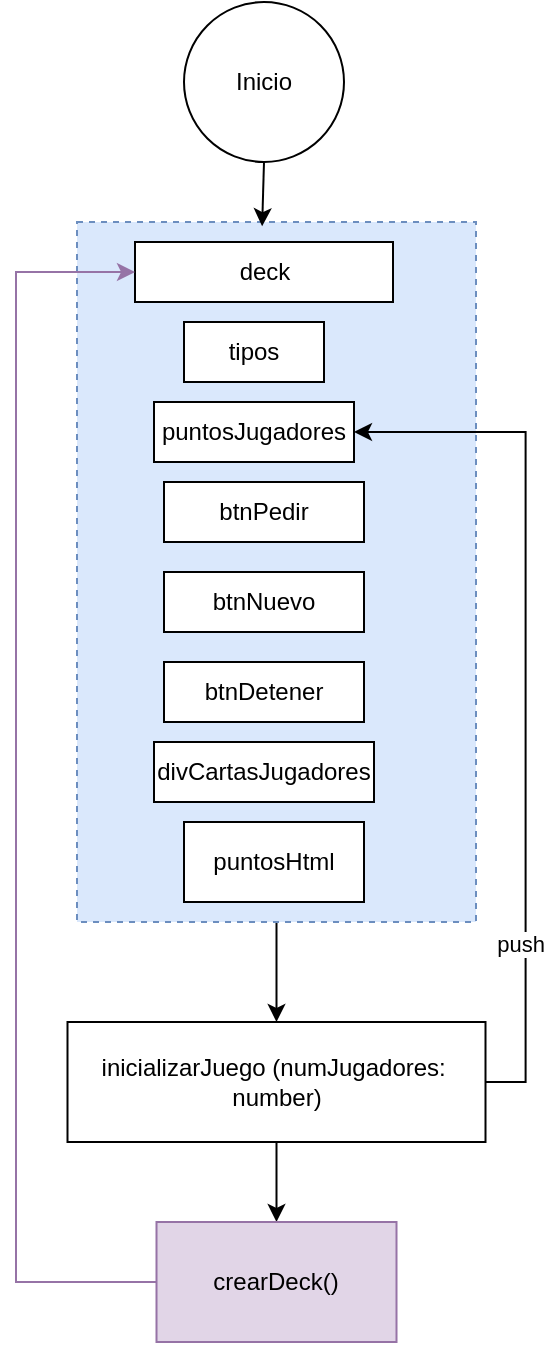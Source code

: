 <mxfile version="24.9.1" pages="2">
  <diagram name="Juego" id="6boXnv_1XRSiG8jzVmj7">
    <mxGraphModel dx="1018" dy="1131" grid="1" gridSize="10" guides="1" tooltips="1" connect="1" arrows="1" fold="1" page="1" pageScale="1" pageWidth="827" pageHeight="1169" math="0" shadow="0">
      <root>
        <mxCell id="0" />
        <mxCell id="1" parent="0" />
        <mxCell id="mPKbRiuD4zLZ6BCGhZId-13" style="edgeStyle=orthogonalEdgeStyle;rounded=0;orthogonalLoop=1;jettySize=auto;html=1;exitX=0.5;exitY=1;exitDx=0;exitDy=0;entryX=0.5;entryY=0;entryDx=0;entryDy=0;" edge="1" parent="1" source="mPKbRiuD4zLZ6BCGhZId-11" target="bhysotZRhU06Bv4Wpmnk-7">
          <mxGeometry relative="1" as="geometry" />
        </mxCell>
        <mxCell id="mPKbRiuD4zLZ6BCGhZId-11" value="" style="rounded=0;whiteSpace=wrap;html=1;dashed=1;fillColor=#dae8fc;strokeColor=#6c8ebf;" vertex="1" parent="1">
          <mxGeometry x="320.5" y="480" width="199.5" height="350" as="geometry" />
        </mxCell>
        <mxCell id="bhysotZRhU06Bv4Wpmnk-1" value="Inicio" style="ellipse;whiteSpace=wrap;html=1;aspect=fixed;" vertex="1" parent="1">
          <mxGeometry x="374" y="370" width="80" height="80" as="geometry" />
        </mxCell>
        <mxCell id="bhysotZRhU06Bv4Wpmnk-2" value="deck" style="rounded=0;whiteSpace=wrap;html=1;" vertex="1" parent="1">
          <mxGeometry x="349.5" y="490" width="129" height="30" as="geometry" />
        </mxCell>
        <mxCell id="bhysotZRhU06Bv4Wpmnk-10" style="edgeStyle=orthogonalEdgeStyle;rounded=0;orthogonalLoop=1;jettySize=auto;html=1;exitX=0.5;exitY=1;exitDx=0;exitDy=0;entryX=0.5;entryY=0;entryDx=0;entryDy=0;" edge="1" parent="1" source="bhysotZRhU06Bv4Wpmnk-7" target="bhysotZRhU06Bv4Wpmnk-9">
          <mxGeometry relative="1" as="geometry" />
        </mxCell>
        <mxCell id="PhaqDXGc-kTLJ-KHM60n-2" style="edgeStyle=orthogonalEdgeStyle;rounded=0;orthogonalLoop=1;jettySize=auto;html=1;exitX=1;exitY=0.5;exitDx=0;exitDy=0;entryX=1;entryY=0.5;entryDx=0;entryDy=0;" edge="1" parent="1" source="bhysotZRhU06Bv4Wpmnk-7" target="mPKbRiuD4zLZ6BCGhZId-3">
          <mxGeometry relative="1" as="geometry" />
        </mxCell>
        <mxCell id="PhaqDXGc-kTLJ-KHM60n-3" value="push" style="edgeLabel;html=1;align=center;verticalAlign=middle;resizable=0;points=[];" vertex="1" connectable="0" parent="PhaqDXGc-kTLJ-KHM60n-2">
          <mxGeometry x="-0.587" y="3" relative="1" as="geometry">
            <mxPoint as="offset" />
          </mxGeometry>
        </mxCell>
        <mxCell id="bhysotZRhU06Bv4Wpmnk-7" value="inicializarJuego (numJugadores:&amp;nbsp; number)" style="rounded=0;whiteSpace=wrap;html=1;" vertex="1" parent="1">
          <mxGeometry x="315.75" y="880" width="209" height="60" as="geometry" />
        </mxCell>
        <mxCell id="mPKbRiuD4zLZ6BCGhZId-14" style="edgeStyle=orthogonalEdgeStyle;rounded=0;orthogonalLoop=1;jettySize=auto;html=1;exitX=0;exitY=0.5;exitDx=0;exitDy=0;entryX=0;entryY=0.5;entryDx=0;entryDy=0;fillColor=#e1d5e7;strokeColor=#9673a6;" edge="1" parent="1" source="bhysotZRhU06Bv4Wpmnk-9" target="bhysotZRhU06Bv4Wpmnk-2">
          <mxGeometry relative="1" as="geometry">
            <Array as="points">
              <mxPoint x="290" y="1010" />
              <mxPoint x="290" y="505" />
            </Array>
          </mxGeometry>
        </mxCell>
        <mxCell id="bhysotZRhU06Bv4Wpmnk-9" value="crearDeck()" style="rounded=0;whiteSpace=wrap;html=1;fillColor=#e1d5e7;strokeColor=#9673a6;" vertex="1" parent="1">
          <mxGeometry x="360.25" y="980" width="120" height="60" as="geometry" />
        </mxCell>
        <mxCell id="mPKbRiuD4zLZ6BCGhZId-1" value="&lt;div&gt;tipos&lt;/div&gt;" style="rounded=0;whiteSpace=wrap;html=1;" vertex="1" parent="1">
          <mxGeometry x="374" y="530" width="70" height="30" as="geometry" />
        </mxCell>
        <mxCell id="mPKbRiuD4zLZ6BCGhZId-2" value="&lt;div&gt;puntosHtml&lt;/div&gt;" style="rounded=0;whiteSpace=wrap;html=1;" vertex="1" parent="1">
          <mxGeometry x="374" y="780" width="90" height="40" as="geometry" />
        </mxCell>
        <mxCell id="mPKbRiuD4zLZ6BCGhZId-3" value="puntosJugadores" style="rounded=0;whiteSpace=wrap;html=1;" vertex="1" parent="1">
          <mxGeometry x="359" y="570" width="100" height="30" as="geometry" />
        </mxCell>
        <mxCell id="mPKbRiuD4zLZ6BCGhZId-5" value="&lt;div&gt;btnPedir&lt;/div&gt;" style="rounded=0;whiteSpace=wrap;html=1;" vertex="1" parent="1">
          <mxGeometry x="364" y="610" width="100" height="30" as="geometry" />
        </mxCell>
        <mxCell id="mPKbRiuD4zLZ6BCGhZId-6" value="&lt;div&gt;btnNuevo&lt;/div&gt;" style="rounded=0;whiteSpace=wrap;html=1;" vertex="1" parent="1">
          <mxGeometry x="364" y="655" width="100" height="30" as="geometry" />
        </mxCell>
        <mxCell id="mPKbRiuD4zLZ6BCGhZId-7" value="&lt;div&gt;btnDetener&lt;/div&gt;" style="rounded=0;whiteSpace=wrap;html=1;" vertex="1" parent="1">
          <mxGeometry x="364" y="700" width="100" height="30" as="geometry" />
        </mxCell>
        <mxCell id="mPKbRiuD4zLZ6BCGhZId-8" value="divCartasJugadores" style="rounded=0;whiteSpace=wrap;html=1;" vertex="1" parent="1">
          <mxGeometry x="359" y="740" width="110" height="30" as="geometry" />
        </mxCell>
        <mxCell id="mPKbRiuD4zLZ6BCGhZId-12" style="edgeStyle=orthogonalEdgeStyle;rounded=0;orthogonalLoop=1;jettySize=auto;html=1;exitX=0.5;exitY=1;exitDx=0;exitDy=0;entryX=0.464;entryY=0.006;entryDx=0;entryDy=0;entryPerimeter=0;" edge="1" parent="1" source="bhysotZRhU06Bv4Wpmnk-1" target="mPKbRiuD4zLZ6BCGhZId-11">
          <mxGeometry relative="1" as="geometry" />
        </mxCell>
      </root>
    </mxGraphModel>
  </diagram>
  <diagram id="lbmodaY3aUg4p9wVx9Jg" name="crearDeck()">
    <mxGraphModel dx="1018" dy="1131" grid="1" gridSize="10" guides="1" tooltips="1" connect="1" arrows="1" fold="1" page="1" pageScale="1" pageWidth="827" pageHeight="1169" math="0" shadow="0">
      <root>
        <mxCell id="0" />
        <mxCell id="1" parent="0" />
        <mxCell id="jUEvc6HEj0WOldkkIvr5-3" style="edgeStyle=orthogonalEdgeStyle;rounded=0;orthogonalLoop=1;jettySize=auto;html=1;exitX=0.5;exitY=1;exitDx=0;exitDy=0;entryX=0.5;entryY=0;entryDx=0;entryDy=0;" edge="1" parent="1" source="jUEvc6HEj0WOldkkIvr5-1" target="jUEvc6HEj0WOldkkIvr5-2">
          <mxGeometry relative="1" as="geometry" />
        </mxCell>
        <mxCell id="jUEvc6HEj0WOldkkIvr5-1" value="Inicio" style="ellipse;whiteSpace=wrap;html=1;aspect=fixed;" vertex="1" parent="1">
          <mxGeometry x="290" y="260" width="80" height="80" as="geometry" />
        </mxCell>
        <mxCell id="jUEvc6HEj0WOldkkIvr5-5" style="edgeStyle=orthogonalEdgeStyle;rounded=0;orthogonalLoop=1;jettySize=auto;html=1;exitX=0.5;exitY=1;exitDx=0;exitDy=0;entryX=0.5;entryY=0;entryDx=0;entryDy=0;" edge="1" parent="1" source="jUEvc6HEj0WOldkkIvr5-2" target="jUEvc6HEj0WOldkkIvr5-4">
          <mxGeometry relative="1" as="geometry" />
        </mxCell>
        <mxCell id="jUEvc6HEj0WOldkkIvr5-2" value="deck:&amp;nbsp; String[]" style="rounded=0;whiteSpace=wrap;html=1;" vertex="1" parent="1">
          <mxGeometry x="270" y="380" width="120" height="60" as="geometry" />
        </mxCell>
        <mxCell id="m_uklV4KuEjqdbeKCULK-19" style="edgeStyle=orthogonalEdgeStyle;rounded=0;orthogonalLoop=1;jettySize=auto;html=1;exitX=0.5;exitY=1;exitDx=0;exitDy=0;entryX=0.5;entryY=0;entryDx=0;entryDy=0;" edge="1" parent="1" source="jUEvc6HEj0WOldkkIvr5-4" target="m_uklV4KuEjqdbeKCULK-16">
          <mxGeometry relative="1" as="geometry" />
        </mxCell>
        <mxCell id="jUEvc6HEj0WOldkkIvr5-4" value="Desde i = 2&lt;div&gt;Hasta i &amp;lt;=10&lt;/div&gt;&lt;div&gt;Incrementando i&lt;/div&gt;" style="shape=hexagon;perimeter=hexagonPerimeter2;whiteSpace=wrap;html=1;fixedSize=1;" vertex="1" parent="1">
          <mxGeometry x="270" y="490" width="120" height="80" as="geometry" />
        </mxCell>
        <mxCell id="m_uklV4KuEjqdbeKCULK-20" style="edgeStyle=orthogonalEdgeStyle;rounded=0;orthogonalLoop=1;jettySize=auto;html=1;exitX=1;exitY=0.5;exitDx=0;exitDy=0;entryX=1;entryY=0.5;entryDx=0;entryDy=0;fillColor=#d5e8d4;strokeColor=#82b366;" edge="1" parent="1" source="m_uklV4KuEjqdbeKCULK-16" target="jUEvc6HEj0WOldkkIvr5-4">
          <mxGeometry relative="1" as="geometry" />
        </mxCell>
        <mxCell id="m_uklV4KuEjqdbeKCULK-50" style="edgeStyle=orthogonalEdgeStyle;rounded=0;orthogonalLoop=1;jettySize=auto;html=1;exitX=0;exitY=0.5;exitDx=0;exitDy=0;entryX=0;entryY=0.5;entryDx=0;entryDy=0;fillColor=#d5e8d4;strokeColor=#82b366;" edge="1" parent="1" source="m_uklV4KuEjqdbeKCULK-16" target="jUEvc6HEj0WOldkkIvr5-2">
          <mxGeometry relative="1" as="geometry" />
        </mxCell>
        <mxCell id="m_uklV4KuEjqdbeKCULK-77" style="edgeStyle=orthogonalEdgeStyle;rounded=0;orthogonalLoop=1;jettySize=auto;html=1;exitX=0.5;exitY=1;exitDx=0;exitDy=0;entryX=0.5;entryY=0;entryDx=0;entryDy=0;" edge="1" parent="1" source="m_uklV4KuEjqdbeKCULK-16" target="m_uklV4KuEjqdbeKCULK-76">
          <mxGeometry relative="1" as="geometry" />
        </mxCell>
        <mxCell id="m_uklV4KuEjqdbeKCULK-16" value="tipos" style="rounded=0;whiteSpace=wrap;html=1;fillColor=#d5e8d4;strokeColor=#82b366;" vertex="1" parent="1">
          <mxGeometry x="270" y="585" width="120" height="60" as="geometry" />
        </mxCell>
        <mxCell id="m_uklV4KuEjqdbeKCULK-22" style="edgeStyle=orthogonalEdgeStyle;rounded=0;orthogonalLoop=1;jettySize=auto;html=1;exitX=0.5;exitY=1;exitDx=0;exitDy=0;entryX=0.5;entryY=0;entryDx=0;entryDy=0;fillColor=#f8cecc;strokeColor=#b85450;" edge="1" parent="1" source="m_uklV4KuEjqdbeKCULK-23" target="m_uklV4KuEjqdbeKCULK-25">
          <mxGeometry relative="1" as="geometry" />
        </mxCell>
        <mxCell id="m_uklV4KuEjqdbeKCULK-23" value="Inicio" style="ellipse;whiteSpace=wrap;html=1;aspect=fixed;fillColor=#f8cecc;strokeColor=#b85450;" vertex="1" parent="1">
          <mxGeometry x="765" y="335" width="80" height="80" as="geometry" />
        </mxCell>
        <mxCell id="m_uklV4KuEjqdbeKCULK-24" style="edgeStyle=orthogonalEdgeStyle;rounded=0;orthogonalLoop=1;jettySize=auto;html=1;exitX=0.5;exitY=1;exitDx=0;exitDy=0;entryX=0.5;entryY=0;entryDx=0;entryDy=0;fillColor=#f8cecc;strokeColor=#b85450;" edge="1" parent="1" source="m_uklV4KuEjqdbeKCULK-25" target="m_uklV4KuEjqdbeKCULK-28">
          <mxGeometry relative="1" as="geometry" />
        </mxCell>
        <mxCell id="m_uklV4KuEjqdbeKCULK-25" value="especiales: A,J,Q,K []" style="rounded=0;whiteSpace=wrap;html=1;fillColor=#f8cecc;strokeColor=#b85450;" vertex="1" parent="1">
          <mxGeometry x="745" y="455" width="120" height="60" as="geometry" />
        </mxCell>
        <mxCell id="m_uklV4KuEjqdbeKCULK-73" style="edgeStyle=orthogonalEdgeStyle;rounded=0;orthogonalLoop=1;jettySize=auto;html=1;exitX=0.5;exitY=1;exitDx=0;exitDy=0;" edge="1" parent="1" source="m_uklV4KuEjqdbeKCULK-28" target="m_uklV4KuEjqdbeKCULK-71">
          <mxGeometry relative="1" as="geometry" />
        </mxCell>
        <mxCell id="m_uklV4KuEjqdbeKCULK-28" value="Desde&amp;nbsp; i=0&lt;div&gt;&amp;nbsp;Hasta especiales.length&lt;/div&gt;&lt;div&gt;Incrementando en i (especiales.length)&lt;/div&gt;" style="shape=hexagon;perimeter=hexagonPerimeter2;whiteSpace=wrap;html=1;fixedSize=1;fillColor=#f8cecc;strokeColor=#b85450;" vertex="1" parent="1">
          <mxGeometry x="740" y="565" width="130" height="90" as="geometry" />
        </mxCell>
        <mxCell id="m_uklV4KuEjqdbeKCULK-30" value="&lt;font color=&quot;#f1686c&quot; style=&quot;font-size: 16px;&quot;&gt;&lt;b&gt;Ciclo de &quot;especiales&quot;&lt;/b&gt;&lt;/font&gt;" style="text;html=1;align=center;verticalAlign=middle;whiteSpace=wrap;rounded=0;" vertex="1" parent="1">
          <mxGeometry x="775" y="285" width="60" height="30" as="geometry" />
        </mxCell>
        <mxCell id="m_uklV4KuEjqdbeKCULK-32" style="edgeStyle=orthogonalEdgeStyle;rounded=0;orthogonalLoop=1;jettySize=auto;html=1;exitX=0.5;exitY=1;exitDx=0;exitDy=0;entryX=0.5;entryY=0;entryDx=0;entryDy=0;fillColor=#d5e8d4;strokeColor=#82b366;" edge="1" parent="1" source="m_uklV4KuEjqdbeKCULK-33" target="m_uklV4KuEjqdbeKCULK-35">
          <mxGeometry relative="1" as="geometry" />
        </mxCell>
        <mxCell id="m_uklV4KuEjqdbeKCULK-33" value="Inicio" style="ellipse;whiteSpace=wrap;html=1;aspect=fixed;fillColor=#d5e8d4;strokeColor=#82b366;" vertex="1" parent="1">
          <mxGeometry x="540" y="330" width="80" height="80" as="geometry" />
        </mxCell>
        <mxCell id="m_uklV4KuEjqdbeKCULK-35" value="tipos: C, D, H, S []" style="rounded=0;whiteSpace=wrap;html=1;fontStyle=0;fillColor=#d5e8d4;strokeColor=#82b366;" vertex="1" parent="1">
          <mxGeometry x="520" y="450" width="120" height="60" as="geometry" />
        </mxCell>
        <mxCell id="m_uklV4KuEjqdbeKCULK-43" value="" style="edgeStyle=orthogonalEdgeStyle;rounded=0;orthogonalLoop=1;jettySize=auto;html=1;fillColor=#d5e8d4;strokeColor=#82b366;" edge="1" parent="1" source="m_uklV4KuEjqdbeKCULK-40">
          <mxGeometry relative="1" as="geometry">
            <mxPoint x="575" y="670" as="targetPoint" />
          </mxGeometry>
        </mxCell>
        <mxCell id="m_uklV4KuEjqdbeKCULK-40" value="Desde i = 0&lt;div&gt;Hasta i = array.length&lt;/div&gt;&lt;div&gt;Incrementando i (array.length)&lt;/div&gt;" style="shape=hexagon;perimeter=hexagonPerimeter2;whiteSpace=wrap;html=1;fixedSize=1;fillColor=#d5e8d4;strokeColor=#82b366;" vertex="1" parent="1">
          <mxGeometry x="510" y="540" width="130" height="90" as="geometry" />
        </mxCell>
        <mxCell id="m_uklV4KuEjqdbeKCULK-42" style="edgeStyle=orthogonalEdgeStyle;rounded=0;orthogonalLoop=1;jettySize=auto;html=1;exitX=0.5;exitY=1;exitDx=0;exitDy=0;entryX=0.554;entryY=-0.044;entryDx=0;entryDy=0;entryPerimeter=0;fillColor=#d5e8d4;strokeColor=#82b366;" edge="1" parent="1" source="m_uklV4KuEjqdbeKCULK-35" target="m_uklV4KuEjqdbeKCULK-40">
          <mxGeometry relative="1" as="geometry" />
        </mxCell>
        <mxCell id="m_uklV4KuEjqdbeKCULK-45" style="edgeStyle=orthogonalEdgeStyle;rounded=0;orthogonalLoop=1;jettySize=auto;html=1;entryX=0;entryY=0.5;entryDx=0;entryDy=0;fillColor=#d5e8d4;strokeColor=#82b366;" edge="1" parent="1" target="m_uklV4KuEjqdbeKCULK-40">
          <mxGeometry relative="1" as="geometry">
            <mxPoint x="535" y="697" as="sourcePoint" />
            <mxPoint x="470" y="612" as="targetPoint" />
            <Array as="points">
              <mxPoint x="490" y="697" />
              <mxPoint x="490" y="585" />
            </Array>
          </mxGeometry>
        </mxCell>
        <mxCell id="m_uklV4KuEjqdbeKCULK-69" style="edgeStyle=orthogonalEdgeStyle;rounded=0;orthogonalLoop=1;jettySize=auto;html=1;exitX=0.5;exitY=1;exitDx=0;exitDy=0;entryX=0.5;entryY=0;entryDx=0;entryDy=0;" edge="1" parent="1" source="m_uklV4KuEjqdbeKCULK-44" target="m_uklV4KuEjqdbeKCULK-68">
          <mxGeometry relative="1" as="geometry" />
        </mxCell>
        <mxCell id="m_uklV4KuEjqdbeKCULK-44" value="Proceso" style="ellipse;whiteSpace=wrap;html=1;aspect=fixed;fillColor=#e1d5e7;strokeColor=#9673a6;" vertex="1" parent="1">
          <mxGeometry x="535" y="670" width="80" height="80" as="geometry" />
        </mxCell>
        <mxCell id="m_uklV4KuEjqdbeKCULK-46" value="&lt;font color=&quot;#66ffb3&quot; style=&quot;font-size: 16px;&quot;&gt;&lt;b&gt;Ciclo para leer tipos&lt;/b&gt;&lt;/font&gt;" style="text;html=1;align=center;verticalAlign=middle;whiteSpace=wrap;rounded=0;" vertex="1" parent="1">
          <mxGeometry x="526" y="280" width="98" height="30" as="geometry" />
        </mxCell>
        <mxCell id="m_uklV4KuEjqdbeKCULK-53" style="edgeStyle=orthogonalEdgeStyle;rounded=0;orthogonalLoop=1;jettySize=auto;html=1;exitX=0.5;exitY=1;exitDx=0;exitDy=0;entryX=0.5;entryY=0;entryDx=0;entryDy=0;" edge="1" parent="1" source="m_uklV4KuEjqdbeKCULK-51" target="m_uklV4KuEjqdbeKCULK-52">
          <mxGeometry relative="1" as="geometry" />
        </mxCell>
        <mxCell id="m_uklV4KuEjqdbeKCULK-51" value="tipos" style="rounded=0;whiteSpace=wrap;html=1;fillColor=#d5e8d4;strokeColor=#82b366;" vertex="1" parent="1">
          <mxGeometry x="270" y="820" width="120" height="60" as="geometry" />
        </mxCell>
        <mxCell id="m_uklV4KuEjqdbeKCULK-80" style="edgeStyle=orthogonalEdgeStyle;rounded=0;orthogonalLoop=1;jettySize=auto;html=1;entryX=0;entryY=0.25;entryDx=0;entryDy=0;fillColor=#f8cecc;strokeColor=#b85450;" edge="1" parent="1" source="m_uklV4KuEjqdbeKCULK-52" target="jUEvc6HEj0WOldkkIvr5-2">
          <mxGeometry relative="1" as="geometry">
            <Array as="points">
              <mxPoint x="220" y="950" />
              <mxPoint x="220" y="395" />
            </Array>
          </mxGeometry>
        </mxCell>
        <mxCell id="m_uklV4KuEjqdbeKCULK-52" value="especiales" style="rounded=0;whiteSpace=wrap;html=1;fillColor=#f8cecc;strokeColor=#b85450;" vertex="1" parent="1">
          <mxGeometry x="270" y="920" width="120" height="60" as="geometry" />
        </mxCell>
        <mxCell id="m_uklV4KuEjqdbeKCULK-64" style="edgeStyle=orthogonalEdgeStyle;rounded=0;orthogonalLoop=1;jettySize=auto;html=1;exitX=0.5;exitY=1;exitDx=0;exitDy=0;entryX=0.5;entryY=0;entryDx=0;entryDy=0;" edge="1" parent="1" source="m_uklV4KuEjqdbeKCULK-56">
          <mxGeometry relative="1" as="geometry">
            <mxPoint x="330" y="1020" as="targetPoint" />
          </mxGeometry>
        </mxCell>
        <mxCell id="m_uklV4KuEjqdbeKCULK-56" value="" style="rounded=0;whiteSpace=wrap;html=1;fillColor=none;strokeColor=#6c8ebf;dashed=1;" vertex="1" parent="1">
          <mxGeometry x="260" y="810" width="140" height="180" as="geometry" />
        </mxCell>
        <mxCell id="m_uklV4KuEjqdbeKCULK-57" value="" style="rounded=0;whiteSpace=wrap;html=1;fillColor=none;strokeColor=#6c8ebf;dashed=1;" vertex="1" parent="1">
          <mxGeometry x="240" y="480" width="180" height="180" as="geometry" />
        </mxCell>
        <mxCell id="m_uklV4KuEjqdbeKCULK-60" style="edgeStyle=orthogonalEdgeStyle;rounded=0;orthogonalLoop=1;jettySize=auto;html=1;entryX=0.5;entryY=0;entryDx=0;entryDy=0;strokeColor=#FF0080;" edge="1" parent="1" source="m_uklV4KuEjqdbeKCULK-58" target="jUEvc6HEj0WOldkkIvr5-1">
          <mxGeometry relative="1" as="geometry" />
        </mxCell>
        <mxCell id="m_uklV4KuEjqdbeKCULK-58" value="&lt;font color=&quot;#cc0066&quot; style=&quot;font-size: 30px;&quot;&gt;&lt;b&gt;crearDeck&lt;/b&gt;&lt;/font&gt;" style="text;html=1;align=center;verticalAlign=middle;whiteSpace=wrap;rounded=0;" vertex="1" parent="1">
          <mxGeometry x="505" y="150" width="150" height="20" as="geometry" />
        </mxCell>
        <mxCell id="m_uklV4KuEjqdbeKCULK-66" value="Fin" style="ellipse;whiteSpace=wrap;html=1;aspect=fixed;fillColor=#ffe6cc;strokeColor=#d79b00;" vertex="1" parent="1">
          <mxGeometry x="765" y="800" width="80" height="80" as="geometry" />
        </mxCell>
        <mxCell id="m_uklV4KuEjqdbeKCULK-68" value="Fin" style="ellipse;whiteSpace=wrap;html=1;aspect=fixed;fillColor=#ffe6cc;strokeColor=#d79b00;" vertex="1" parent="1">
          <mxGeometry x="535" y="780" width="80" height="80" as="geometry" />
        </mxCell>
        <mxCell id="m_uklV4KuEjqdbeKCULK-74" style="edgeStyle=orthogonalEdgeStyle;rounded=0;orthogonalLoop=1;jettySize=auto;html=1;exitX=0.5;exitY=1;exitDx=0;exitDy=0;entryX=0.5;entryY=0;entryDx=0;entryDy=0;" edge="1" parent="1" source="m_uklV4KuEjqdbeKCULK-71" target="m_uklV4KuEjqdbeKCULK-66">
          <mxGeometry relative="1" as="geometry" />
        </mxCell>
        <mxCell id="m_uklV4KuEjqdbeKCULK-75" style="edgeStyle=orthogonalEdgeStyle;rounded=0;orthogonalLoop=1;jettySize=auto;html=1;exitX=0;exitY=0.5;exitDx=0;exitDy=0;entryX=0;entryY=0.5;entryDx=0;entryDy=0;fillColor=#e1d5e7;strokeColor=#9673a6;" edge="1" parent="1" source="m_uklV4KuEjqdbeKCULK-71" target="m_uklV4KuEjqdbeKCULK-28">
          <mxGeometry relative="1" as="geometry" />
        </mxCell>
        <mxCell id="m_uklV4KuEjqdbeKCULK-71" value="Proceso" style="ellipse;whiteSpace=wrap;html=1;aspect=fixed;fillColor=#e1d5e7;strokeColor=#9673a6;" vertex="1" parent="1">
          <mxGeometry x="765" y="690" width="80" height="80" as="geometry" />
        </mxCell>
        <mxCell id="m_uklV4KuEjqdbeKCULK-78" style="edgeStyle=orthogonalEdgeStyle;rounded=0;orthogonalLoop=1;jettySize=auto;html=1;" edge="1" parent="1" source="m_uklV4KuEjqdbeKCULK-76" target="m_uklV4KuEjqdbeKCULK-56">
          <mxGeometry relative="1" as="geometry" />
        </mxCell>
        <mxCell id="m_uklV4KuEjqdbeKCULK-76" value="Proceso" style="ellipse;whiteSpace=wrap;html=1;aspect=fixed;fillColor=#e1d5e7;strokeColor=#9673a6;" vertex="1" parent="1">
          <mxGeometry x="290" y="680" width="80" height="80" as="geometry" />
        </mxCell>
        <mxCell id="rm2btGBfIIC4JE7FXyOZ-1" value="Fin" style="ellipse;whiteSpace=wrap;html=1;aspect=fixed;fillColor=#ffe6cc;strokeColor=#d79b00;" vertex="1" parent="1">
          <mxGeometry x="290" y="1110" width="80" height="80" as="geometry" />
        </mxCell>
        <mxCell id="rm2btGBfIIC4JE7FXyOZ-4" style="edgeStyle=orthogonalEdgeStyle;rounded=0;orthogonalLoop=1;jettySize=auto;html=1;exitX=0.5;exitY=1;exitDx=0;exitDy=0;entryX=0.5;entryY=0;entryDx=0;entryDy=0;" edge="1" parent="1" source="rm2btGBfIIC4JE7FXyOZ-3" target="rm2btGBfIIC4JE7FXyOZ-1">
          <mxGeometry relative="1" as="geometry" />
        </mxCell>
        <mxCell id="rm2btGBfIIC4JE7FXyOZ-3" value="shuffle ( deck: String [] )" style="rounded=0;whiteSpace=wrap;html=1;fillStyle=solid;" vertex="1" parent="1">
          <mxGeometry x="270" y="1020" width="120" height="60" as="geometry" />
        </mxCell>
      </root>
    </mxGraphModel>
  </diagram>
</mxfile>
